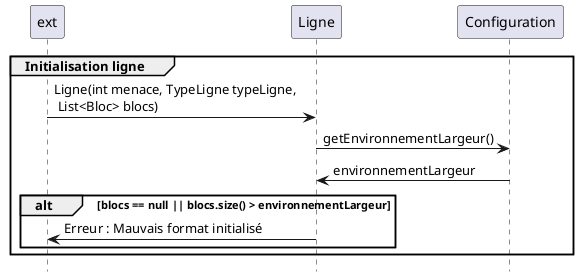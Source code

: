 @startuml
hide footbox

participant ext
participant Ligne
participant Configuration

group Initialisation ligne
    ext -> Ligne : Ligne(int menace, TypeLigne typeLigne, \n List<Bloc> blocs)
    Ligne -> Configuration : getEnvironnementLargeur()
    Ligne <- Configuration : environnementLargeur
    alt blocs == null || blocs.size() > environnementLargeur
        ext <- Ligne : Erreur : Mauvais format initialisé
    end
end

@enduml